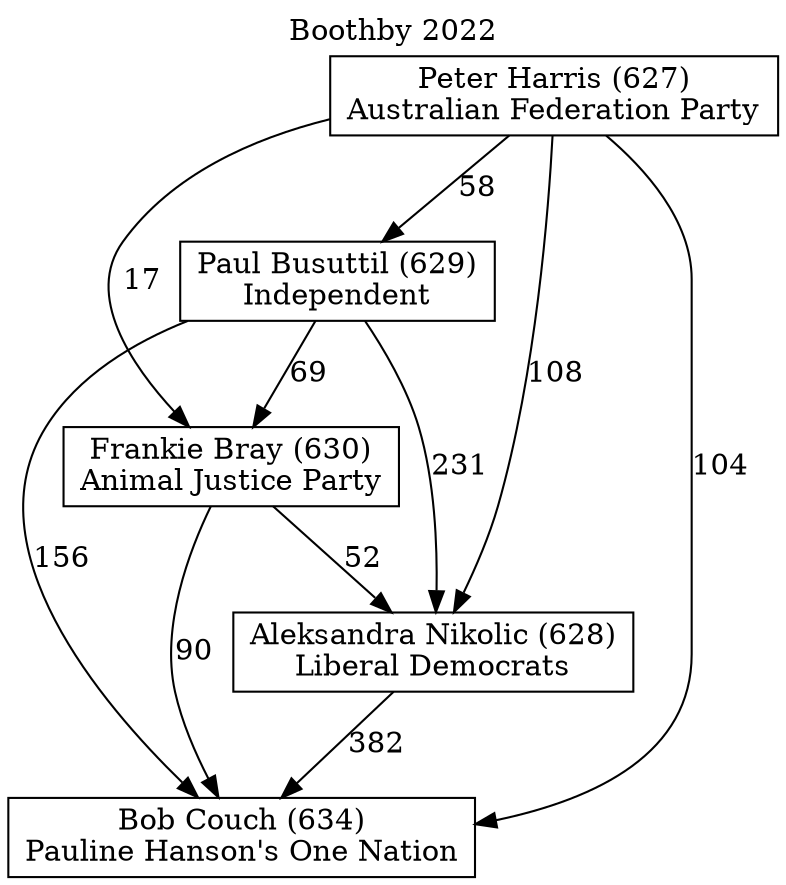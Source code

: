 // House preference flow
digraph "Bob Couch (634)_Boothby_2022" {
	graph [label="Boothby 2022" labelloc=t mclimit=10]
	node [shape=box]
	"Bob Couch (634)" [label="Bob Couch (634)
Pauline Hanson's One Nation"]
	"Paul Busuttil (629)" [label="Paul Busuttil (629)
Independent"]
	"Frankie Bray (630)" [label="Frankie Bray (630)
Animal Justice Party"]
	"Aleksandra Nikolic (628)" [label="Aleksandra Nikolic (628)
Liberal Democrats"]
	"Peter Harris (627)" [label="Peter Harris (627)
Australian Federation Party"]
	"Frankie Bray (630)" -> "Bob Couch (634)" [label=90]
	"Peter Harris (627)" -> "Frankie Bray (630)" [label=17]
	"Peter Harris (627)" -> "Paul Busuttil (629)" [label=58]
	"Peter Harris (627)" -> "Aleksandra Nikolic (628)" [label=108]
	"Paul Busuttil (629)" -> "Frankie Bray (630)" [label=69]
	"Aleksandra Nikolic (628)" -> "Bob Couch (634)" [label=382]
	"Paul Busuttil (629)" -> "Aleksandra Nikolic (628)" [label=231]
	"Paul Busuttil (629)" -> "Bob Couch (634)" [label=156]
	"Peter Harris (627)" -> "Bob Couch (634)" [label=104]
	"Frankie Bray (630)" -> "Aleksandra Nikolic (628)" [label=52]
}
